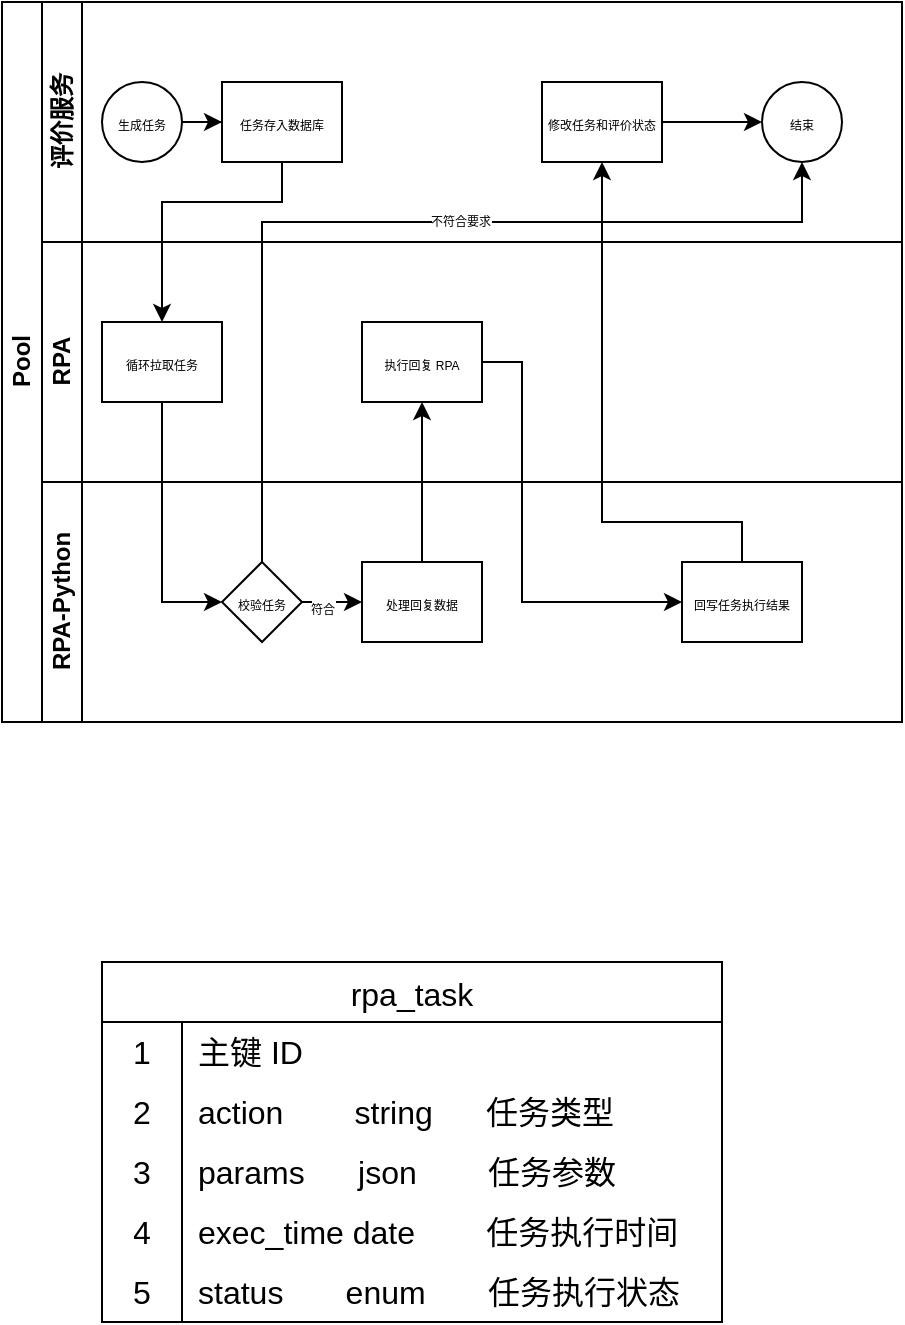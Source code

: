 <mxfile version="24.5.4" type="github">
  <diagram id="prtHgNgQTEPvFCAcTncT" name="Page-1">
    <mxGraphModel dx="609" dy="410" grid="1" gridSize="10" guides="1" tooltips="1" connect="1" arrows="1" fold="1" page="1" pageScale="1" pageWidth="827" pageHeight="1169" math="0" shadow="0">
      <root>
        <mxCell id="0" />
        <mxCell id="1" parent="0" />
        <mxCell id="dNxyNK7c78bLwvsdeMH5-19" value="Pool" style="swimlane;html=1;childLayout=stackLayout;resizeParent=1;resizeParentMax=0;horizontal=0;startSize=20;horizontalStack=0;" parent="1" vertex="1">
          <mxGeometry x="120" y="120" width="450" height="360" as="geometry" />
        </mxCell>
        <mxCell id="dNxyNK7c78bLwvsdeMH5-20" value="评价服务" style="swimlane;html=1;startSize=20;horizontal=0;" parent="dNxyNK7c78bLwvsdeMH5-19" vertex="1">
          <mxGeometry x="20" width="430" height="120" as="geometry" />
        </mxCell>
        <mxCell id="dNxyNK7c78bLwvsdeMH5-25" value="" style="edgeStyle=orthogonalEdgeStyle;rounded=0;orthogonalLoop=1;jettySize=auto;html=1;" parent="dNxyNK7c78bLwvsdeMH5-20" source="dNxyNK7c78bLwvsdeMH5-23" target="dNxyNK7c78bLwvsdeMH5-24" edge="1">
          <mxGeometry relative="1" as="geometry" />
        </mxCell>
        <mxCell id="dNxyNK7c78bLwvsdeMH5-23" value="&lt;font style=&quot;font-size: 6px;&quot;&gt;生成任务&lt;/font&gt;" style="ellipse;whiteSpace=wrap;html=1;" parent="dNxyNK7c78bLwvsdeMH5-20" vertex="1">
          <mxGeometry x="30" y="40" width="40" height="40" as="geometry" />
        </mxCell>
        <mxCell id="dNxyNK7c78bLwvsdeMH5-24" value="&lt;font style=&quot;font-size: 6px;&quot;&gt;任务存入数据库&lt;/font&gt;" style="rounded=0;whiteSpace=wrap;html=1;fontFamily=Helvetica;fontSize=12;fontColor=#000000;align=center;" parent="dNxyNK7c78bLwvsdeMH5-20" vertex="1">
          <mxGeometry x="90" y="40" width="60" height="40" as="geometry" />
        </mxCell>
        <mxCell id="dNxyNK7c78bLwvsdeMH5-33" value="" style="edgeStyle=orthogonalEdgeStyle;rounded=0;orthogonalLoop=1;jettySize=auto;html=1;endArrow=classic;endFill=1;" parent="dNxyNK7c78bLwvsdeMH5-20" source="dNxyNK7c78bLwvsdeMH5-30" target="dNxyNK7c78bLwvsdeMH5-32" edge="1">
          <mxGeometry relative="1" as="geometry" />
        </mxCell>
        <mxCell id="dNxyNK7c78bLwvsdeMH5-30" value="&lt;font style=&quot;font-size: 6px;&quot;&gt;修改任务和评价状态&lt;/font&gt;" style="rounded=0;whiteSpace=wrap;html=1;fontFamily=Helvetica;fontSize=12;fontColor=#000000;align=center;" parent="dNxyNK7c78bLwvsdeMH5-20" vertex="1">
          <mxGeometry x="250" y="40" width="60" height="40" as="geometry" />
        </mxCell>
        <mxCell id="dNxyNK7c78bLwvsdeMH5-32" value="&lt;font style=&quot;font-size: 6px;&quot;&gt;结束&lt;/font&gt;" style="ellipse;whiteSpace=wrap;html=1;" parent="dNxyNK7c78bLwvsdeMH5-20" vertex="1">
          <mxGeometry x="360" y="40" width="40" height="40" as="geometry" />
        </mxCell>
        <mxCell id="dNxyNK7c78bLwvsdeMH5-21" value="RPA" style="swimlane;html=1;startSize=20;horizontal=0;" parent="dNxyNK7c78bLwvsdeMH5-19" vertex="1">
          <mxGeometry x="20" y="120" width="430" height="120" as="geometry" />
        </mxCell>
        <mxCell id="dNxyNK7c78bLwvsdeMH5-26" value="&lt;font style=&quot;font-size: 6px;&quot;&gt;循环拉取任务&lt;/font&gt;" style="rounded=0;whiteSpace=wrap;html=1;fontFamily=Helvetica;fontSize=12;fontColor=#000000;align=center;" parent="dNxyNK7c78bLwvsdeMH5-21" vertex="1">
          <mxGeometry x="30" y="40" width="60" height="40" as="geometry" />
        </mxCell>
        <mxCell id="dNxyNK7c78bLwvsdeMH5-34" value="&lt;font style=&quot;font-size: 6px;&quot;&gt;执行回复 RPA&lt;/font&gt;" style="rounded=0;whiteSpace=wrap;html=1;fontFamily=Helvetica;fontSize=12;fontColor=#000000;align=center;" parent="dNxyNK7c78bLwvsdeMH5-21" vertex="1">
          <mxGeometry x="160" y="40" width="60" height="40" as="geometry" />
        </mxCell>
        <mxCell id="dNxyNK7c78bLwvsdeMH5-22" value="RPA-Python" style="swimlane;html=1;startSize=20;horizontal=0;" parent="dNxyNK7c78bLwvsdeMH5-19" vertex="1">
          <mxGeometry x="20" y="240" width="430" height="120" as="geometry" />
        </mxCell>
        <mxCell id="dNxyNK7c78bLwvsdeMH5-28" value="&lt;font style=&quot;font-size: 6px;&quot;&gt;校验任务&lt;/font&gt;" style="rhombus;whiteSpace=wrap;html=1;fontFamily=Helvetica;fontSize=12;fontColor=#000000;align=center;" parent="dNxyNK7c78bLwvsdeMH5-22" vertex="1">
          <mxGeometry x="90" y="40" width="40" height="40" as="geometry" />
        </mxCell>
        <mxCell id="ybeQp167Dyz9Y4oPn8Rz-6" value="&lt;font style=&quot;font-size: 6px;&quot;&gt;处理回复数据&lt;/font&gt;" style="rounded=0;whiteSpace=wrap;html=1;fontFamily=Helvetica;fontSize=12;fontColor=#000000;align=center;" vertex="1" parent="dNxyNK7c78bLwvsdeMH5-22">
          <mxGeometry x="160" y="40" width="60" height="40" as="geometry" />
        </mxCell>
        <mxCell id="ybeQp167Dyz9Y4oPn8Rz-8" value="" style="endArrow=classic;html=1;rounded=0;exitX=1;exitY=0.5;exitDx=0;exitDy=0;entryX=0;entryY=0.5;entryDx=0;entryDy=0;" edge="1" parent="dNxyNK7c78bLwvsdeMH5-22" source="dNxyNK7c78bLwvsdeMH5-28" target="ybeQp167Dyz9Y4oPn8Rz-6">
          <mxGeometry width="50" height="50" relative="1" as="geometry">
            <mxPoint x="150" y="30" as="sourcePoint" />
            <mxPoint x="200" y="-20" as="targetPoint" />
          </mxGeometry>
        </mxCell>
        <mxCell id="ybeQp167Dyz9Y4oPn8Rz-9" value="&lt;font style=&quot;font-size: 6px;&quot;&gt;符合&lt;/font&gt;" style="edgeLabel;html=1;align=center;verticalAlign=middle;resizable=0;points=[];" vertex="1" connectable="0" parent="ybeQp167Dyz9Y4oPn8Rz-8">
          <mxGeometry x="-0.33" y="-2" relative="1" as="geometry">
            <mxPoint as="offset" />
          </mxGeometry>
        </mxCell>
        <mxCell id="ybeQp167Dyz9Y4oPn8Rz-11" value="&lt;font style=&quot;font-size: 6px;&quot;&gt;回写任务执行结果&lt;/font&gt;" style="rounded=0;whiteSpace=wrap;html=1;fontFamily=Helvetica;fontSize=12;fontColor=#000000;align=center;" vertex="1" parent="dNxyNK7c78bLwvsdeMH5-22">
          <mxGeometry x="320" y="40" width="60" height="40" as="geometry" />
        </mxCell>
        <mxCell id="ybeQp167Dyz9Y4oPn8Rz-2" value="" style="endArrow=classic;html=1;rounded=0;exitX=0.5;exitY=1;exitDx=0;exitDy=0;entryX=0.5;entryY=0;entryDx=0;entryDy=0;" edge="1" parent="dNxyNK7c78bLwvsdeMH5-19" source="dNxyNK7c78bLwvsdeMH5-24" target="dNxyNK7c78bLwvsdeMH5-26">
          <mxGeometry width="50" height="50" relative="1" as="geometry">
            <mxPoint x="170" y="150" as="sourcePoint" />
            <mxPoint x="220" y="100" as="targetPoint" />
            <Array as="points">
              <mxPoint x="140" y="100" />
              <mxPoint x="80" y="100" />
            </Array>
          </mxGeometry>
        </mxCell>
        <mxCell id="ybeQp167Dyz9Y4oPn8Rz-3" value="" style="endArrow=classic;html=1;rounded=0;exitX=0.5;exitY=1;exitDx=0;exitDy=0;entryX=0;entryY=0.5;entryDx=0;entryDy=0;" edge="1" parent="dNxyNK7c78bLwvsdeMH5-19" source="dNxyNK7c78bLwvsdeMH5-26" target="dNxyNK7c78bLwvsdeMH5-28">
          <mxGeometry width="50" height="50" relative="1" as="geometry">
            <mxPoint x="240" y="210" as="sourcePoint" />
            <mxPoint x="290" y="160" as="targetPoint" />
            <Array as="points">
              <mxPoint x="80" y="300" />
            </Array>
          </mxGeometry>
        </mxCell>
        <mxCell id="ybeQp167Dyz9Y4oPn8Rz-5" value="" style="endArrow=classic;html=1;rounded=0;exitX=0.5;exitY=0;exitDx=0;exitDy=0;entryX=0.5;entryY=1;entryDx=0;entryDy=0;" edge="1" parent="dNxyNK7c78bLwvsdeMH5-19" source="dNxyNK7c78bLwvsdeMH5-28" target="dNxyNK7c78bLwvsdeMH5-32">
          <mxGeometry width="50" height="50" relative="1" as="geometry">
            <mxPoint x="190" y="210" as="sourcePoint" />
            <mxPoint x="240" y="160" as="targetPoint" />
            <Array as="points">
              <mxPoint x="130" y="110" />
              <mxPoint x="400" y="110" />
            </Array>
          </mxGeometry>
        </mxCell>
        <mxCell id="ybeQp167Dyz9Y4oPn8Rz-7" value="&lt;font style=&quot;font-size: 6px;&quot;&gt;不符合要求&lt;/font&gt;" style="edgeLabel;html=1;align=center;verticalAlign=middle;resizable=0;points=[];" vertex="1" connectable="0" parent="ybeQp167Dyz9Y4oPn8Rz-5">
          <mxGeometry x="0.143" y="2" relative="1" as="geometry">
            <mxPoint as="offset" />
          </mxGeometry>
        </mxCell>
        <mxCell id="ybeQp167Dyz9Y4oPn8Rz-12" value="" style="endArrow=classic;html=1;rounded=0;exitX=0.5;exitY=0;exitDx=0;exitDy=0;entryX=0.5;entryY=1;entryDx=0;entryDy=0;" edge="1" parent="dNxyNK7c78bLwvsdeMH5-19" source="ybeQp167Dyz9Y4oPn8Rz-6" target="dNxyNK7c78bLwvsdeMH5-34">
          <mxGeometry width="50" height="50" relative="1" as="geometry">
            <mxPoint x="290" y="260" as="sourcePoint" />
            <mxPoint x="340" y="210" as="targetPoint" />
          </mxGeometry>
        </mxCell>
        <mxCell id="ybeQp167Dyz9Y4oPn8Rz-13" value="" style="endArrow=classic;html=1;rounded=0;exitX=1;exitY=0.5;exitDx=0;exitDy=0;entryX=0;entryY=0.5;entryDx=0;entryDy=0;" edge="1" parent="dNxyNK7c78bLwvsdeMH5-19" source="dNxyNK7c78bLwvsdeMH5-34" target="ybeQp167Dyz9Y4oPn8Rz-11">
          <mxGeometry width="50" height="50" relative="1" as="geometry">
            <mxPoint x="270" y="220" as="sourcePoint" />
            <mxPoint x="320" y="170" as="targetPoint" />
            <Array as="points">
              <mxPoint x="260" y="180" />
              <mxPoint x="260" y="300" />
            </Array>
          </mxGeometry>
        </mxCell>
        <mxCell id="ybeQp167Dyz9Y4oPn8Rz-14" value="" style="endArrow=classic;html=1;rounded=0;exitX=0.5;exitY=0;exitDx=0;exitDy=0;entryX=0.5;entryY=1;entryDx=0;entryDy=0;" edge="1" parent="dNxyNK7c78bLwvsdeMH5-19" source="ybeQp167Dyz9Y4oPn8Rz-11" target="dNxyNK7c78bLwvsdeMH5-30">
          <mxGeometry width="50" height="50" relative="1" as="geometry">
            <mxPoint x="370" y="260" as="sourcePoint" />
            <mxPoint x="420" y="210" as="targetPoint" />
            <Array as="points">
              <mxPoint x="370" y="260" />
              <mxPoint x="300" y="260" />
            </Array>
          </mxGeometry>
        </mxCell>
        <object label="rpa_task" id="ybeQp167Dyz9Y4oPn8Rz-15">
          <mxCell style="shape=table;startSize=30;container=1;collapsible=0;childLayout=tableLayout;fixedRows=1;rowLines=0;fontStyle=0;strokeColor=default;fontSize=16;" vertex="1" parent="1">
            <mxGeometry x="170" y="600" width="310" height="180" as="geometry" />
          </mxCell>
        </object>
        <mxCell id="ybeQp167Dyz9Y4oPn8Rz-16" value="" style="shape=tableRow;horizontal=0;startSize=0;swimlaneHead=0;swimlaneBody=0;top=0;left=0;bottom=0;right=0;collapsible=0;dropTarget=0;fillColor=none;points=[[0,0.5],[1,0.5]];portConstraint=eastwest;strokeColor=inherit;fontSize=16;" vertex="1" parent="ybeQp167Dyz9Y4oPn8Rz-15">
          <mxGeometry y="30" width="310" height="30" as="geometry" />
        </mxCell>
        <mxCell id="ybeQp167Dyz9Y4oPn8Rz-17" value="1" style="shape=partialRectangle;html=1;whiteSpace=wrap;connectable=0;fillColor=none;top=0;left=0;bottom=0;right=0;overflow=hidden;pointerEvents=1;strokeColor=inherit;fontSize=16;" vertex="1" parent="ybeQp167Dyz9Y4oPn8Rz-16">
          <mxGeometry width="40" height="30" as="geometry">
            <mxRectangle width="40" height="30" as="alternateBounds" />
          </mxGeometry>
        </mxCell>
        <mxCell id="ybeQp167Dyz9Y4oPn8Rz-18" value="主键 ID" style="shape=partialRectangle;html=1;whiteSpace=wrap;connectable=0;fillColor=none;top=0;left=0;bottom=0;right=0;align=left;spacingLeft=6;overflow=hidden;strokeColor=inherit;fontSize=16;" vertex="1" parent="ybeQp167Dyz9Y4oPn8Rz-16">
          <mxGeometry x="40" width="270" height="30" as="geometry">
            <mxRectangle width="270" height="30" as="alternateBounds" />
          </mxGeometry>
        </mxCell>
        <mxCell id="ybeQp167Dyz9Y4oPn8Rz-19" value="" style="shape=tableRow;horizontal=0;startSize=0;swimlaneHead=0;swimlaneBody=0;top=0;left=0;bottom=0;right=0;collapsible=0;dropTarget=0;fillColor=none;points=[[0,0.5],[1,0.5]];portConstraint=eastwest;strokeColor=inherit;fontSize=16;" vertex="1" parent="ybeQp167Dyz9Y4oPn8Rz-15">
          <mxGeometry y="60" width="310" height="30" as="geometry" />
        </mxCell>
        <mxCell id="ybeQp167Dyz9Y4oPn8Rz-20" value="2" style="shape=partialRectangle;html=1;whiteSpace=wrap;connectable=0;fillColor=none;top=0;left=0;bottom=0;right=0;overflow=hidden;strokeColor=inherit;fontSize=16;" vertex="1" parent="ybeQp167Dyz9Y4oPn8Rz-19">
          <mxGeometry width="40" height="30" as="geometry">
            <mxRectangle width="40" height="30" as="alternateBounds" />
          </mxGeometry>
        </mxCell>
        <mxCell id="ybeQp167Dyz9Y4oPn8Rz-21" value="action&amp;nbsp; &amp;nbsp; &amp;nbsp; &amp;nbsp; string&amp;nbsp; &amp;nbsp; &amp;nbsp; 任务类型" style="shape=partialRectangle;html=1;whiteSpace=wrap;connectable=0;fillColor=none;top=0;left=0;bottom=0;right=0;align=left;spacingLeft=6;overflow=hidden;strokeColor=inherit;fontSize=16;" vertex="1" parent="ybeQp167Dyz9Y4oPn8Rz-19">
          <mxGeometry x="40" width="270" height="30" as="geometry">
            <mxRectangle width="270" height="30" as="alternateBounds" />
          </mxGeometry>
        </mxCell>
        <mxCell id="ybeQp167Dyz9Y4oPn8Rz-42" value="" style="shape=tableRow;horizontal=0;startSize=0;swimlaneHead=0;swimlaneBody=0;top=0;left=0;bottom=0;right=0;collapsible=0;dropTarget=0;fillColor=none;points=[[0,0.5],[1,0.5]];portConstraint=eastwest;strokeColor=inherit;fontSize=16;" vertex="1" parent="ybeQp167Dyz9Y4oPn8Rz-15">
          <mxGeometry y="90" width="310" height="30" as="geometry" />
        </mxCell>
        <mxCell id="ybeQp167Dyz9Y4oPn8Rz-43" value="3" style="shape=partialRectangle;html=1;whiteSpace=wrap;connectable=0;fillColor=none;top=0;left=0;bottom=0;right=0;overflow=hidden;strokeColor=inherit;fontSize=16;" vertex="1" parent="ybeQp167Dyz9Y4oPn8Rz-42">
          <mxGeometry width="40" height="30" as="geometry">
            <mxRectangle width="40" height="30" as="alternateBounds" />
          </mxGeometry>
        </mxCell>
        <mxCell id="ybeQp167Dyz9Y4oPn8Rz-44" value="params&amp;nbsp; &amp;nbsp; &amp;nbsp; json&amp;nbsp; &amp;nbsp; &amp;nbsp; &amp;nbsp; 任务参数" style="shape=partialRectangle;html=1;whiteSpace=wrap;connectable=0;fillColor=none;top=0;left=0;bottom=0;right=0;align=left;spacingLeft=6;overflow=hidden;strokeColor=inherit;fontSize=16;" vertex="1" parent="ybeQp167Dyz9Y4oPn8Rz-42">
          <mxGeometry x="40" width="270" height="30" as="geometry">
            <mxRectangle width="270" height="30" as="alternateBounds" />
          </mxGeometry>
        </mxCell>
        <mxCell id="ybeQp167Dyz9Y4oPn8Rz-45" value="" style="shape=tableRow;horizontal=0;startSize=0;swimlaneHead=0;swimlaneBody=0;top=0;left=0;bottom=0;right=0;collapsible=0;dropTarget=0;fillColor=none;points=[[0,0.5],[1,0.5]];portConstraint=eastwest;strokeColor=inherit;fontSize=16;" vertex="1" parent="ybeQp167Dyz9Y4oPn8Rz-15">
          <mxGeometry y="120" width="310" height="30" as="geometry" />
        </mxCell>
        <mxCell id="ybeQp167Dyz9Y4oPn8Rz-46" value="4" style="shape=partialRectangle;html=1;whiteSpace=wrap;connectable=0;fillColor=none;top=0;left=0;bottom=0;right=0;overflow=hidden;strokeColor=inherit;fontSize=16;" vertex="1" parent="ybeQp167Dyz9Y4oPn8Rz-45">
          <mxGeometry width="40" height="30" as="geometry">
            <mxRectangle width="40" height="30" as="alternateBounds" />
          </mxGeometry>
        </mxCell>
        <mxCell id="ybeQp167Dyz9Y4oPn8Rz-47" value="exec_time date&amp;nbsp; &amp;nbsp; &amp;nbsp; &amp;nbsp; 任务执行时间" style="shape=partialRectangle;html=1;whiteSpace=wrap;connectable=0;fillColor=none;top=0;left=0;bottom=0;right=0;align=left;spacingLeft=6;overflow=hidden;strokeColor=inherit;fontSize=16;" vertex="1" parent="ybeQp167Dyz9Y4oPn8Rz-45">
          <mxGeometry x="40" width="270" height="30" as="geometry">
            <mxRectangle width="270" height="30" as="alternateBounds" />
          </mxGeometry>
        </mxCell>
        <mxCell id="ybeQp167Dyz9Y4oPn8Rz-22" value="" style="shape=tableRow;horizontal=0;startSize=0;swimlaneHead=0;swimlaneBody=0;top=0;left=0;bottom=0;right=0;collapsible=0;dropTarget=0;fillColor=none;points=[[0,0.5],[1,0.5]];portConstraint=eastwest;strokeColor=inherit;fontSize=16;" vertex="1" parent="ybeQp167Dyz9Y4oPn8Rz-15">
          <mxGeometry y="150" width="310" height="30" as="geometry" />
        </mxCell>
        <mxCell id="ybeQp167Dyz9Y4oPn8Rz-23" value="5" style="shape=partialRectangle;html=1;whiteSpace=wrap;connectable=0;fillColor=none;top=0;left=0;bottom=0;right=0;overflow=hidden;strokeColor=inherit;fontSize=16;" vertex="1" parent="ybeQp167Dyz9Y4oPn8Rz-22">
          <mxGeometry width="40" height="30" as="geometry">
            <mxRectangle width="40" height="30" as="alternateBounds" />
          </mxGeometry>
        </mxCell>
        <mxCell id="ybeQp167Dyz9Y4oPn8Rz-24" value="status&amp;nbsp; &amp;nbsp; &amp;nbsp; &amp;nbsp;enum&amp;nbsp; &amp;nbsp; &amp;nbsp; &amp;nbsp;任务执行状态" style="shape=partialRectangle;html=1;whiteSpace=wrap;connectable=0;fillColor=none;top=0;left=0;bottom=0;right=0;align=left;spacingLeft=6;overflow=hidden;strokeColor=inherit;fontSize=16;" vertex="1" parent="ybeQp167Dyz9Y4oPn8Rz-22">
          <mxGeometry x="40" width="270" height="30" as="geometry">
            <mxRectangle width="270" height="30" as="alternateBounds" />
          </mxGeometry>
        </mxCell>
      </root>
    </mxGraphModel>
  </diagram>
</mxfile>
